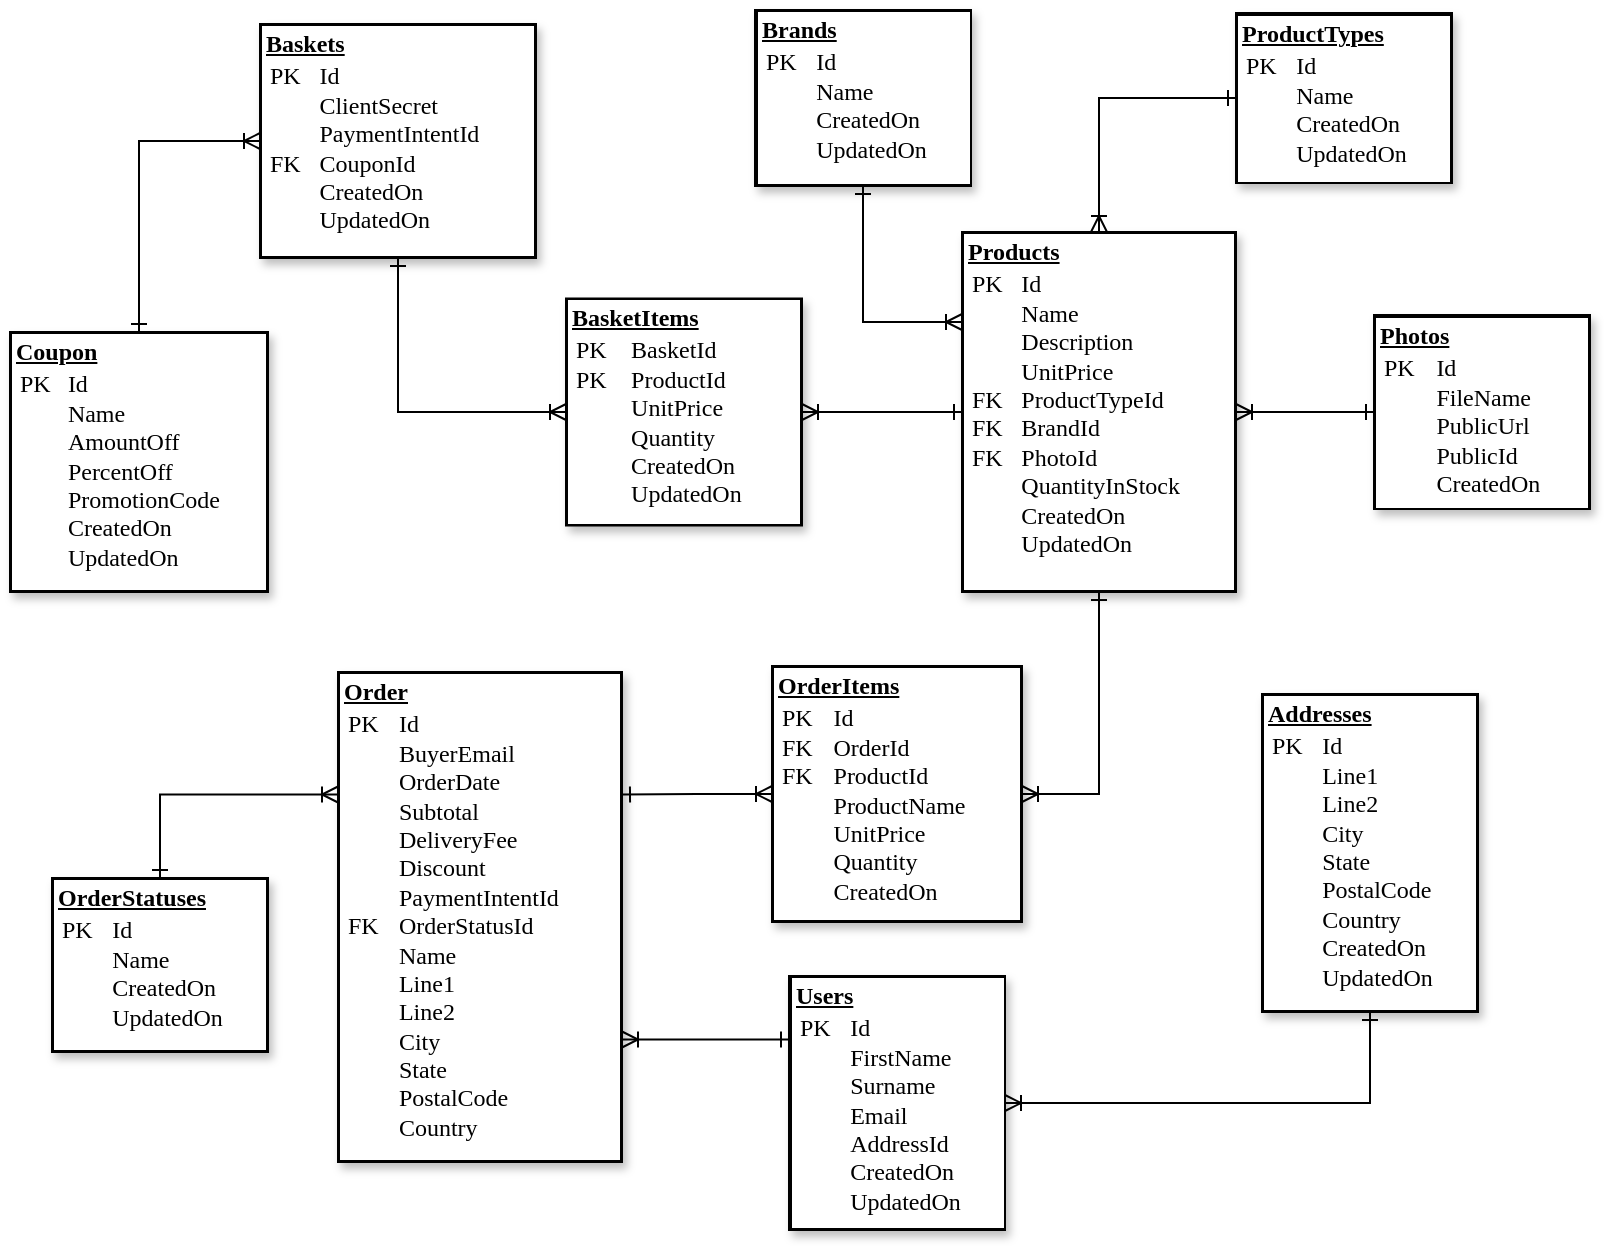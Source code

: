 <mxfile version="23.0.2" type="device">
  <diagram name="Page-1" id="2ca16b54-16f6-2749-3443-fa8db7711227">
    <mxGraphModel dx="1594" dy="819" grid="0" gridSize="10" guides="1" tooltips="1" connect="1" arrows="1" fold="1" page="1" pageScale="1" pageWidth="3300" pageHeight="2339" background="none" math="0" shadow="0">
      <root>
        <mxCell id="0" />
        <mxCell id="1" parent="0" />
        <mxCell id="zMzXejcNQfmOnHdcIRxO-3" value="&lt;div style=&quot;box-sizing: border-box; width: 100%; background-image: initial; background-position: initial; background-size: initial; background-repeat: initial; background-attachment: initial; background-origin: initial; background-clip: initial; padding: 2px;&quot;&gt;&lt;b&gt;&lt;u&gt;Baskets&lt;/u&gt;&lt;/b&gt;&lt;table style=&quot;font-size: 1em; width: 100%;&quot; cellpadding=&quot;2&quot; cellspacing=&quot;0&quot;&gt;&lt;tbody&gt;&lt;tr&gt;&lt;td&gt;PK&lt;br&gt;&lt;br&gt;&lt;br&gt;FK&lt;br&gt;&lt;br&gt;&lt;br&gt;&lt;/td&gt;&lt;td&gt;Id&lt;br&gt;ClientSecret&lt;br&gt;PaymentIntentId&lt;br&gt;CouponId&lt;br&gt;CreatedOn&lt;br&gt;UpdatedOn&lt;br&gt;&lt;/td&gt;&lt;/tr&gt;&lt;/tbody&gt;&lt;/table&gt;&lt;/div&gt;" style="verticalAlign=top;align=left;overflow=fill;html=1;rounded=0;shadow=1;comic=0;labelBackgroundColor=default;strokeWidth=1;fontFamily=Verdana;fontSize=12;labelBorderColor=default;" parent="1" vertex="1">
          <mxGeometry x="510" y="153" width="138" height="117" as="geometry" />
        </mxCell>
        <mxCell id="iMH3HlL2T1r4OsGhHwBE-7" style="edgeStyle=orthogonalEdgeStyle;rounded=0;orthogonalLoop=1;jettySize=auto;html=1;startArrow=ERoneToMany;startFill=0;endArrow=ERone;endFill=0;exitX=0;exitY=0.5;exitDx=0;exitDy=0;" parent="1" source="iMH3HlL2T1r4OsGhHwBE-1" target="zMzXejcNQfmOnHdcIRxO-3" edge="1">
          <mxGeometry relative="1" as="geometry" />
        </mxCell>
        <mxCell id="iMH3HlL2T1r4OsGhHwBE-1" value="&lt;div style=&quot;box-sizing: border-box; width: 100%; background-image: initial; background-position: initial; background-size: initial; background-repeat: initial; background-attachment: initial; background-origin: initial; background-clip: initial; padding: 2px;&quot;&gt;&lt;b&gt;&lt;u&gt;BasketItems&lt;/u&gt;&lt;/b&gt;&lt;table style=&quot;font-size: 1em; width: 100%;&quot; cellpadding=&quot;2&quot; cellspacing=&quot;0&quot;&gt;&lt;tbody&gt;&lt;tr&gt;&lt;td&gt;PK&lt;br&gt;PK&lt;br&gt;&lt;br&gt;&lt;br&gt;&lt;br&gt;&lt;br&gt;&lt;/td&gt;&lt;td&gt;BasketId&lt;br&gt;ProductId&lt;br&gt;UnitPrice&lt;br&gt;Quantity&lt;br&gt;CreatedOn&lt;br&gt;UpdatedOn&lt;br&gt;&lt;/td&gt;&lt;/tr&gt;&lt;/tbody&gt;&lt;/table&gt;&lt;/div&gt;" style="verticalAlign=top;align=left;overflow=fill;html=1;rounded=0;shadow=1;comic=0;labelBackgroundColor=default;strokeWidth=1;fontFamily=Verdana;fontSize=12;labelBorderColor=default;" parent="1" vertex="1">
          <mxGeometry x="663" y="290.25" width="118" height="113.5" as="geometry" />
        </mxCell>
        <mxCell id="iMH3HlL2T1r4OsGhHwBE-2" value="&lt;div style=&quot;box-sizing: border-box; width: 100%; background-image: initial; background-position: initial; background-size: initial; background-repeat: initial; background-attachment: initial; background-origin: initial; background-clip: initial; padding: 2px;&quot;&gt;&lt;b&gt;&lt;u&gt;Brands&lt;/u&gt;&lt;/b&gt;&lt;table style=&quot;font-size: 1em; width: 100%;&quot; cellpadding=&quot;2&quot; cellspacing=&quot;0&quot;&gt;&lt;tbody&gt;&lt;tr&gt;&lt;td&gt;PK&lt;br&gt;&lt;br&gt;&lt;br&gt;&lt;br&gt;&lt;/td&gt;&lt;td&gt;Id&lt;br&gt;Name&lt;br&gt;CreatedOn&lt;br&gt;UpdatedOn&lt;br&gt;&lt;/td&gt;&lt;/tr&gt;&lt;/tbody&gt;&lt;/table&gt;&lt;/div&gt;" style="verticalAlign=top;align=left;overflow=fill;html=1;rounded=0;shadow=1;comic=0;labelBackgroundColor=default;strokeWidth=1;fontFamily=Verdana;fontSize=12;labelBorderColor=default;" parent="1" vertex="1">
          <mxGeometry x="757.5" y="146" width="108" height="88" as="geometry" />
        </mxCell>
        <mxCell id="iMH3HlL2T1r4OsGhHwBE-3" value="&lt;div style=&quot;box-sizing: border-box; width: 100%; background-image: initial; background-position: initial; background-size: initial; background-repeat: initial; background-attachment: initial; background-origin: initial; background-clip: initial; padding: 2px;&quot;&gt;&lt;b&gt;&lt;u&gt;ProductTypes&lt;/u&gt;&lt;/b&gt;&lt;table style=&quot;font-size: 1em; width: 100%;&quot; cellpadding=&quot;2&quot; cellspacing=&quot;0&quot;&gt;&lt;tbody&gt;&lt;tr&gt;&lt;td&gt;PK&lt;br&gt;&lt;br&gt;&lt;br&gt;&lt;br&gt;&lt;/td&gt;&lt;td&gt;Id&lt;br&gt;Name&lt;br&gt;CreatedOn&lt;br&gt;UpdatedOn&lt;br&gt;&lt;/td&gt;&lt;/tr&gt;&lt;/tbody&gt;&lt;/table&gt;&lt;/div&gt;" style="verticalAlign=top;align=left;overflow=fill;html=1;rounded=0;shadow=1;comic=0;labelBackgroundColor=default;strokeWidth=1;fontFamily=Verdana;fontSize=12;labelBorderColor=default;" parent="1" vertex="1">
          <mxGeometry x="998" y="147.5" width="108" height="85" as="geometry" />
        </mxCell>
        <mxCell id="iMH3HlL2T1r4OsGhHwBE-4" value="&lt;div style=&quot;box-sizing: border-box; width: 100%; background-image: initial; background-position: initial; background-size: initial; background-repeat: initial; background-attachment: initial; background-origin: initial; background-clip: initial; padding: 2px;&quot;&gt;&lt;b&gt;&lt;u&gt;OrderStatuses&lt;/u&gt;&lt;/b&gt;&lt;table style=&quot;font-size: 1em; width: 100%;&quot; cellpadding=&quot;2&quot; cellspacing=&quot;0&quot;&gt;&lt;tbody&gt;&lt;tr&gt;&lt;td&gt;PK&lt;br&gt;&lt;br&gt;&lt;br&gt;&lt;br&gt;&lt;/td&gt;&lt;td&gt;Id&lt;br&gt;Name&lt;br&gt;CreatedOn&lt;br&gt;UpdatedOn&lt;br&gt;&lt;/td&gt;&lt;/tr&gt;&lt;/tbody&gt;&lt;/table&gt;&lt;/div&gt;" style="verticalAlign=top;align=left;overflow=fill;html=1;rounded=0;shadow=1;comic=0;labelBackgroundColor=default;strokeWidth=1;fontFamily=Verdana;fontSize=12;labelBorderColor=default;" parent="1" vertex="1">
          <mxGeometry x="406" y="580" width="108" height="87" as="geometry" />
        </mxCell>
        <mxCell id="iMH3HlL2T1r4OsGhHwBE-5" value="&lt;div style=&quot;box-sizing: border-box; width: 100%; background-image: initial; background-position: initial; background-size: initial; background-repeat: initial; background-attachment: initial; background-origin: initial; background-clip: initial; padding: 2px;&quot;&gt;&lt;b&gt;&lt;u&gt;Products&lt;/u&gt;&lt;/b&gt;&lt;table style=&quot;font-size: 1em; width: 100%;&quot; cellpadding=&quot;2&quot; cellspacing=&quot;0&quot;&gt;&lt;tbody&gt;&lt;tr&gt;&lt;td&gt;PK&lt;br&gt;&lt;br&gt;&lt;br&gt;&lt;br&gt;FK&lt;br&gt;FK&lt;br&gt;FK&lt;br&gt;&lt;br&gt;&lt;br&gt;&lt;br&gt;&lt;br&gt;&lt;/td&gt;&lt;td&gt;Id&lt;br&gt;Name&lt;br&gt;Description&lt;br&gt;UnitPrice&lt;br&gt;ProductTypeId&lt;br&gt;BrandId&lt;br&gt;PhotoId&lt;br&gt;QuantityInStock&lt;br&gt;CreatedOn&lt;br&gt;UpdatedOn&lt;br&gt;&lt;br&gt;&lt;/td&gt;&lt;/tr&gt;&lt;/tbody&gt;&lt;/table&gt;&lt;/div&gt;" style="verticalAlign=top;align=left;overflow=fill;html=1;rounded=0;shadow=1;comic=0;labelBackgroundColor=default;strokeWidth=1;fontFamily=Verdana;fontSize=12;labelBorderColor=default;" parent="1" vertex="1">
          <mxGeometry x="861" y="257" width="137" height="180" as="geometry" />
        </mxCell>
        <mxCell id="iMH3HlL2T1r4OsGhHwBE-6" value="&lt;div style=&quot;box-sizing: border-box; width: 100%; background-image: initial; background-position: initial; background-size: initial; background-repeat: initial; background-attachment: initial; background-origin: initial; background-clip: initial; padding: 2px;&quot;&gt;&lt;b&gt;&lt;u&gt;Photos&lt;/u&gt;&lt;/b&gt;&lt;table style=&quot;font-size: 1em; width: 100%;&quot; cellpadding=&quot;2&quot; cellspacing=&quot;0&quot;&gt;&lt;tbody&gt;&lt;tr&gt;&lt;td&gt;PK&lt;br&gt;&lt;br&gt;&lt;br&gt;&lt;br&gt;&lt;br&gt;&lt;br&gt;&lt;/td&gt;&lt;td&gt;Id&lt;br&gt;FileName&lt;br&gt;PublicUrl&lt;br&gt;PublicId&lt;br&gt;CreatedOn&lt;br&gt;&lt;br&gt;&lt;/td&gt;&lt;/tr&gt;&lt;/tbody&gt;&lt;/table&gt;&lt;/div&gt;" style="verticalAlign=top;align=left;overflow=fill;html=1;rounded=0;shadow=1;comic=0;labelBackgroundColor=default;strokeWidth=1;fontFamily=Verdana;fontSize=12;labelBorderColor=default;" parent="1" vertex="1">
          <mxGeometry x="1067" y="298.5" width="108" height="97" as="geometry" />
        </mxCell>
        <mxCell id="iMH3HlL2T1r4OsGhHwBE-9" style="edgeStyle=orthogonalEdgeStyle;rounded=0;orthogonalLoop=1;jettySize=auto;html=1;startArrow=ERoneToMany;startFill=0;endArrow=ERone;endFill=0;entryX=0.5;entryY=1;entryDx=0;entryDy=0;exitX=0;exitY=0.25;exitDx=0;exitDy=0;" parent="1" source="iMH3HlL2T1r4OsGhHwBE-5" target="iMH3HlL2T1r4OsGhHwBE-2" edge="1">
          <mxGeometry relative="1" as="geometry">
            <mxPoint x="940" y="425.51" as="sourcePoint" />
            <mxPoint x="835" y="315.51" as="targetPoint" />
          </mxGeometry>
        </mxCell>
        <mxCell id="iMH3HlL2T1r4OsGhHwBE-10" style="edgeStyle=orthogonalEdgeStyle;rounded=0;orthogonalLoop=1;jettySize=auto;html=1;startArrow=ERoneToMany;startFill=0;endArrow=ERone;endFill=0;entryX=0;entryY=0.5;entryDx=0;entryDy=0;exitX=0.5;exitY=0;exitDx=0;exitDy=0;" parent="1" source="iMH3HlL2T1r4OsGhHwBE-5" target="iMH3HlL2T1r4OsGhHwBE-3" edge="1">
          <mxGeometry relative="1" as="geometry">
            <mxPoint x="1199" y="407" as="sourcePoint" />
            <mxPoint x="1094" y="297" as="targetPoint" />
          </mxGeometry>
        </mxCell>
        <mxCell id="iMH3HlL2T1r4OsGhHwBE-11" style="edgeStyle=orthogonalEdgeStyle;rounded=0;orthogonalLoop=1;jettySize=auto;html=1;startArrow=ERoneToMany;startFill=0;endArrow=ERone;endFill=0;entryX=0;entryY=0.5;entryDx=0;entryDy=0;exitX=1;exitY=0.5;exitDx=0;exitDy=0;" parent="1" source="iMH3HlL2T1r4OsGhHwBE-5" target="iMH3HlL2T1r4OsGhHwBE-6" edge="1">
          <mxGeometry relative="1" as="geometry">
            <mxPoint x="1242" y="569.51" as="sourcePoint" />
            <mxPoint x="1137" y="459.51" as="targetPoint" />
          </mxGeometry>
        </mxCell>
        <mxCell id="iMH3HlL2T1r4OsGhHwBE-12" style="edgeStyle=orthogonalEdgeStyle;rounded=0;orthogonalLoop=1;jettySize=auto;html=1;startArrow=ERoneToMany;startFill=0;endArrow=ERone;endFill=0;entryX=0;entryY=0.5;entryDx=0;entryDy=0;exitX=1;exitY=0.5;exitDx=0;exitDy=0;" parent="1" source="iMH3HlL2T1r4OsGhHwBE-1" target="iMH3HlL2T1r4OsGhHwBE-5" edge="1">
          <mxGeometry relative="1" as="geometry">
            <mxPoint x="950" y="517" as="sourcePoint" />
            <mxPoint x="875" y="415" as="targetPoint" />
          </mxGeometry>
        </mxCell>
        <mxCell id="iMH3HlL2T1r4OsGhHwBE-13" value="&lt;div style=&quot;box-sizing: border-box; width: 100%; background-image: initial; background-position: initial; background-size: initial; background-repeat: initial; background-attachment: initial; background-origin: initial; background-clip: initial; padding: 2px;&quot;&gt;&lt;b&gt;&lt;u&gt;Order&lt;/u&gt;&lt;/b&gt;&lt;table style=&quot;font-size: 1em; width: 100%;&quot; cellpadding=&quot;2&quot; cellspacing=&quot;0&quot;&gt;&lt;tbody&gt;&lt;tr&gt;&lt;td&gt;PK&lt;br&gt;&lt;br&gt;&lt;br&gt;&lt;br&gt;&lt;br&gt;&lt;br&gt;&lt;br&gt;FK&lt;br&gt;&lt;br&gt;&lt;br&gt;&lt;br&gt;&lt;br&gt;&lt;br&gt;&lt;br&gt;&lt;br&gt;&lt;/td&gt;&lt;td&gt;Id&lt;br&gt;BuyerEmail&lt;br&gt;OrderDate&lt;br&gt;Subtotal&lt;br&gt;DeliveryFee&lt;br&gt;Discount&lt;br&gt;PaymentIntentId&lt;br&gt;OrderStatusId&lt;br&gt;Name&lt;br&gt;Line1&lt;br&gt;Line2&lt;br&gt;City&lt;br&gt;State&lt;br&gt;PostalCode&lt;br&gt;Country&lt;br&gt;&lt;/td&gt;&lt;/tr&gt;&lt;/tbody&gt;&lt;/table&gt;&lt;/div&gt;" style="verticalAlign=top;align=left;overflow=fill;html=1;rounded=0;shadow=1;comic=0;labelBackgroundColor=default;strokeWidth=1;fontFamily=Verdana;fontSize=12;labelBorderColor=default;" parent="1" vertex="1">
          <mxGeometry x="549" y="477" width="142" height="245" as="geometry" />
        </mxCell>
        <mxCell id="iMH3HlL2T1r4OsGhHwBE-14" value="&lt;div style=&quot;box-sizing: border-box; width: 100%; background-image: initial; background-position: initial; background-size: initial; background-repeat: initial; background-attachment: initial; background-origin: initial; background-clip: initial; padding: 2px;&quot;&gt;&lt;b&gt;&lt;u&gt;Coupon&lt;/u&gt;&lt;/b&gt;&lt;table style=&quot;font-size: 1em; width: 100%;&quot; cellpadding=&quot;2&quot; cellspacing=&quot;0&quot;&gt;&lt;tbody&gt;&lt;tr&gt;&lt;td&gt;PK&lt;br&gt;&lt;br&gt;&lt;br&gt;&lt;br&gt;&lt;br&gt;&lt;br&gt;&lt;br&gt;&lt;/td&gt;&lt;td&gt;Id&lt;br&gt;Name&lt;br&gt;AmountOff&lt;br&gt;PercentOff&lt;br&gt;PromotionCode&lt;br&gt;CreatedOn&lt;br&gt;UpdatedOn&lt;br&gt;&lt;/td&gt;&lt;/tr&gt;&lt;/tbody&gt;&lt;/table&gt;&lt;/div&gt;" style="verticalAlign=top;align=left;overflow=fill;html=1;rounded=0;shadow=1;comic=0;labelBackgroundColor=default;strokeWidth=1;fontFamily=Verdana;fontSize=12;labelBorderColor=default;" parent="1" vertex="1">
          <mxGeometry x="385" y="307" width="129" height="130" as="geometry" />
        </mxCell>
        <mxCell id="iMH3HlL2T1r4OsGhHwBE-15" style="edgeStyle=orthogonalEdgeStyle;rounded=0;orthogonalLoop=1;jettySize=auto;html=1;startArrow=ERoneToMany;startFill=0;endArrow=ERone;endFill=0;entryX=0.5;entryY=0;entryDx=0;entryDy=0;exitX=0;exitY=0.5;exitDx=0;exitDy=0;" parent="1" source="zMzXejcNQfmOnHdcIRxO-3" target="iMH3HlL2T1r4OsGhHwBE-14" edge="1">
          <mxGeometry relative="1" as="geometry">
            <mxPoint x="541" y="426" as="sourcePoint" />
            <mxPoint x="457" y="308" as="targetPoint" />
          </mxGeometry>
        </mxCell>
        <mxCell id="iMH3HlL2T1r4OsGhHwBE-16" style="edgeStyle=orthogonalEdgeStyle;rounded=0;orthogonalLoop=1;jettySize=auto;html=1;startArrow=ERoneToMany;startFill=0;endArrow=ERone;endFill=0;entryX=0.5;entryY=0;entryDx=0;entryDy=0;exitX=0;exitY=0.25;exitDx=0;exitDy=0;" parent="1" source="iMH3HlL2T1r4OsGhHwBE-13" target="iMH3HlL2T1r4OsGhHwBE-4" edge="1">
          <mxGeometry relative="1" as="geometry">
            <mxPoint x="543" y="764" as="sourcePoint" />
            <mxPoint x="460" y="646" as="targetPoint" />
          </mxGeometry>
        </mxCell>
        <mxCell id="iMH3HlL2T1r4OsGhHwBE-17" value="&lt;div style=&quot;box-sizing: border-box; width: 100%; background-image: initial; background-position: initial; background-size: initial; background-repeat: initial; background-attachment: initial; background-origin: initial; background-clip: initial; padding: 2px;&quot;&gt;&lt;b&gt;&lt;u&gt;OrderItems&lt;/u&gt;&lt;/b&gt;&lt;table style=&quot;font-size: 1em; width: 100%;&quot; cellpadding=&quot;2&quot; cellspacing=&quot;0&quot;&gt;&lt;tbody&gt;&lt;tr&gt;&lt;td&gt;PK&lt;br&gt;FK&lt;br&gt;FK&lt;br&gt;&lt;br&gt;&lt;br&gt;&lt;br&gt;&lt;br&gt;&lt;/td&gt;&lt;td&gt;Id&lt;br&gt;OrderId&lt;br&gt;ProductId&lt;br&gt;ProductName&lt;br style=&quot;border-color: var(--border-color);&quot;&gt;UnitPrice&lt;br style=&quot;border-color: var(--border-color);&quot;&gt;Quantity&lt;br style=&quot;border-color: var(--border-color);&quot;&gt;CreatedOn&lt;br&gt;&lt;/td&gt;&lt;/tr&gt;&lt;/tbody&gt;&lt;/table&gt;&lt;/div&gt;" style="verticalAlign=top;align=left;overflow=fill;html=1;rounded=0;shadow=1;comic=0;labelBackgroundColor=default;strokeWidth=1;fontFamily=Verdana;fontSize=12;labelBorderColor=default;" parent="1" vertex="1">
          <mxGeometry x="766" y="474" width="125" height="128" as="geometry" />
        </mxCell>
        <mxCell id="iMH3HlL2T1r4OsGhHwBE-19" style="edgeStyle=orthogonalEdgeStyle;rounded=0;orthogonalLoop=1;jettySize=auto;html=1;startArrow=ERoneToMany;startFill=0;endArrow=ERone;endFill=0;entryX=0.5;entryY=1;entryDx=0;entryDy=0;exitX=1;exitY=0.5;exitDx=0;exitDy=0;" parent="1" source="iMH3HlL2T1r4OsGhHwBE-17" target="iMH3HlL2T1r4OsGhHwBE-5" edge="1">
          <mxGeometry relative="1" as="geometry">
            <mxPoint x="996.5" y="490" as="sourcePoint" />
            <mxPoint x="943.5" y="437" as="targetPoint" />
          </mxGeometry>
        </mxCell>
        <mxCell id="iMH3HlL2T1r4OsGhHwBE-21" style="edgeStyle=orthogonalEdgeStyle;rounded=0;orthogonalLoop=1;jettySize=auto;html=1;startArrow=ERoneToMany;startFill=0;endArrow=ERone;endFill=0;entryX=1;entryY=0.25;entryDx=0;entryDy=0;exitX=0;exitY=0.5;exitDx=0;exitDy=0;" parent="1" source="iMH3HlL2T1r4OsGhHwBE-17" target="iMH3HlL2T1r4OsGhHwBE-13" edge="1">
          <mxGeometry relative="1" as="geometry">
            <mxPoint x="742" y="550" as="sourcePoint" />
            <mxPoint x="911" y="490" as="targetPoint" />
          </mxGeometry>
        </mxCell>
        <mxCell id="RMmtMDa-pnsl799h48tM-1" value="&lt;div style=&quot;box-sizing: border-box; width: 100%; background-image: initial; background-position: initial; background-size: initial; background-repeat: initial; background-attachment: initial; background-origin: initial; background-clip: initial; padding: 2px;&quot;&gt;&lt;b&gt;&lt;u&gt;Users&lt;/u&gt;&lt;/b&gt;&lt;table style=&quot;font-size: 1em; width: 100%;&quot; cellpadding=&quot;2&quot; cellspacing=&quot;0&quot;&gt;&lt;tbody&gt;&lt;tr&gt;&lt;td&gt;PK&lt;br&gt;&lt;br&gt;&lt;br&gt;&lt;br&gt;&lt;br&gt;&lt;br&gt;&lt;br&gt;&lt;/td&gt;&lt;td&gt;Id&lt;br&gt;FirstName&lt;br&gt;Surname&lt;br&gt;Email&lt;br&gt;AddressId&lt;br&gt;CreatedOn&lt;br&gt;UpdatedOn&lt;br&gt;&lt;/td&gt;&lt;/tr&gt;&lt;/tbody&gt;&lt;/table&gt;&lt;/div&gt;" style="verticalAlign=top;align=left;overflow=fill;html=1;rounded=0;shadow=1;comic=0;labelBackgroundColor=default;strokeWidth=1;fontFamily=Verdana;fontSize=12;labelBorderColor=default;" parent="1" vertex="1">
          <mxGeometry x="774.5" y="629" width="108" height="127" as="geometry" />
        </mxCell>
        <mxCell id="RMmtMDa-pnsl799h48tM-2" value="&lt;div style=&quot;box-sizing: border-box; width: 100%; background-image: initial; background-position: initial; background-size: initial; background-repeat: initial; background-attachment: initial; background-origin: initial; background-clip: initial; padding: 2px;&quot;&gt;&lt;b&gt;&lt;u&gt;Addresses&lt;/u&gt;&lt;/b&gt;&lt;table style=&quot;font-size: 1em; width: 100%;&quot; cellpadding=&quot;2&quot; cellspacing=&quot;0&quot;&gt;&lt;tbody&gt;&lt;tr&gt;&lt;td&gt;PK&lt;br&gt;&lt;br&gt;&lt;br&gt;&lt;br&gt;&lt;br&gt;&lt;br&gt;&lt;br&gt;&lt;br&gt;&lt;br&gt;&lt;/td&gt;&lt;td&gt;Id&lt;br&gt;Line1&lt;br&gt;Line2&lt;br&gt;City&lt;br&gt;State&lt;br&gt;PostalCode&lt;br&gt;Country&lt;br&gt;CreatedOn&lt;br&gt;UpdatedOn&lt;br&gt;&lt;/td&gt;&lt;/tr&gt;&lt;/tbody&gt;&lt;/table&gt;&lt;/div&gt;" style="verticalAlign=top;align=left;overflow=fill;html=1;rounded=0;shadow=1;comic=0;labelBackgroundColor=default;strokeWidth=1;fontFamily=Verdana;fontSize=12;labelBorderColor=default;" parent="1" vertex="1">
          <mxGeometry x="1011" y="488" width="108" height="159" as="geometry" />
        </mxCell>
        <mxCell id="RMmtMDa-pnsl799h48tM-3" style="edgeStyle=orthogonalEdgeStyle;rounded=0;orthogonalLoop=1;jettySize=auto;html=1;startArrow=ERoneToMany;startFill=0;endArrow=ERone;endFill=0;exitX=1;exitY=0.5;exitDx=0;exitDy=0;entryX=0.5;entryY=1;entryDx=0;entryDy=0;" parent="1" source="RMmtMDa-pnsl799h48tM-1" target="RMmtMDa-pnsl799h48tM-2" edge="1">
          <mxGeometry relative="1" as="geometry">
            <mxPoint x="886" y="549" as="sourcePoint" />
            <mxPoint x="944" y="549" as="targetPoint" />
          </mxGeometry>
        </mxCell>
        <mxCell id="RMmtMDa-pnsl799h48tM-4" style="edgeStyle=orthogonalEdgeStyle;rounded=0;orthogonalLoop=1;jettySize=auto;html=1;startArrow=ERoneToMany;startFill=0;endArrow=ERone;endFill=0;exitX=1;exitY=0.75;exitDx=0;exitDy=0;entryX=0;entryY=0.25;entryDx=0;entryDy=0;" parent="1" source="iMH3HlL2T1r4OsGhHwBE-13" target="RMmtMDa-pnsl799h48tM-1" edge="1">
          <mxGeometry relative="1" as="geometry">
            <mxPoint x="981" y="688" as="sourcePoint" />
            <mxPoint x="1181" y="625" as="targetPoint" />
          </mxGeometry>
        </mxCell>
      </root>
    </mxGraphModel>
  </diagram>
</mxfile>
